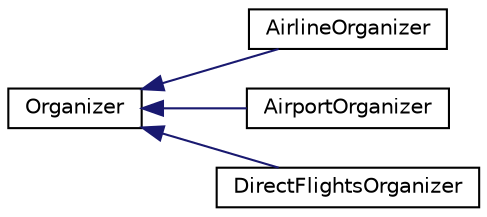 digraph "Graphical Class Hierarchy"
{
 // LATEX_PDF_SIZE
  edge [fontname="Helvetica",fontsize="10",labelfontname="Helvetica",labelfontsize="10"];
  node [fontname="Helvetica",fontsize="10",shape=record];
  rankdir="LR";
  Node0 [label="Organizer",height=0.2,width=0.4,color="black", fillcolor="white", style="filled",URL="$class_organizer.html",tooltip=" "];
  Node0 -> Node1 [dir="back",color="midnightblue",fontsize="10",style="solid",fontname="Helvetica"];
  Node1 [label="AirlineOrganizer",height=0.2,width=0.4,color="black", fillcolor="white", style="filled",URL="$class_airline_organizer.html",tooltip=" "];
  Node0 -> Node2 [dir="back",color="midnightblue",fontsize="10",style="solid",fontname="Helvetica"];
  Node2 [label="AirportOrganizer",height=0.2,width=0.4,color="black", fillcolor="white", style="filled",URL="$class_airport_organizer.html",tooltip=" "];
  Node0 -> Node3 [dir="back",color="midnightblue",fontsize="10",style="solid",fontname="Helvetica"];
  Node3 [label="DirectFlightsOrganizer",height=0.2,width=0.4,color="black", fillcolor="white", style="filled",URL="$class_direct_flights_organizer.html",tooltip=" "];
}
